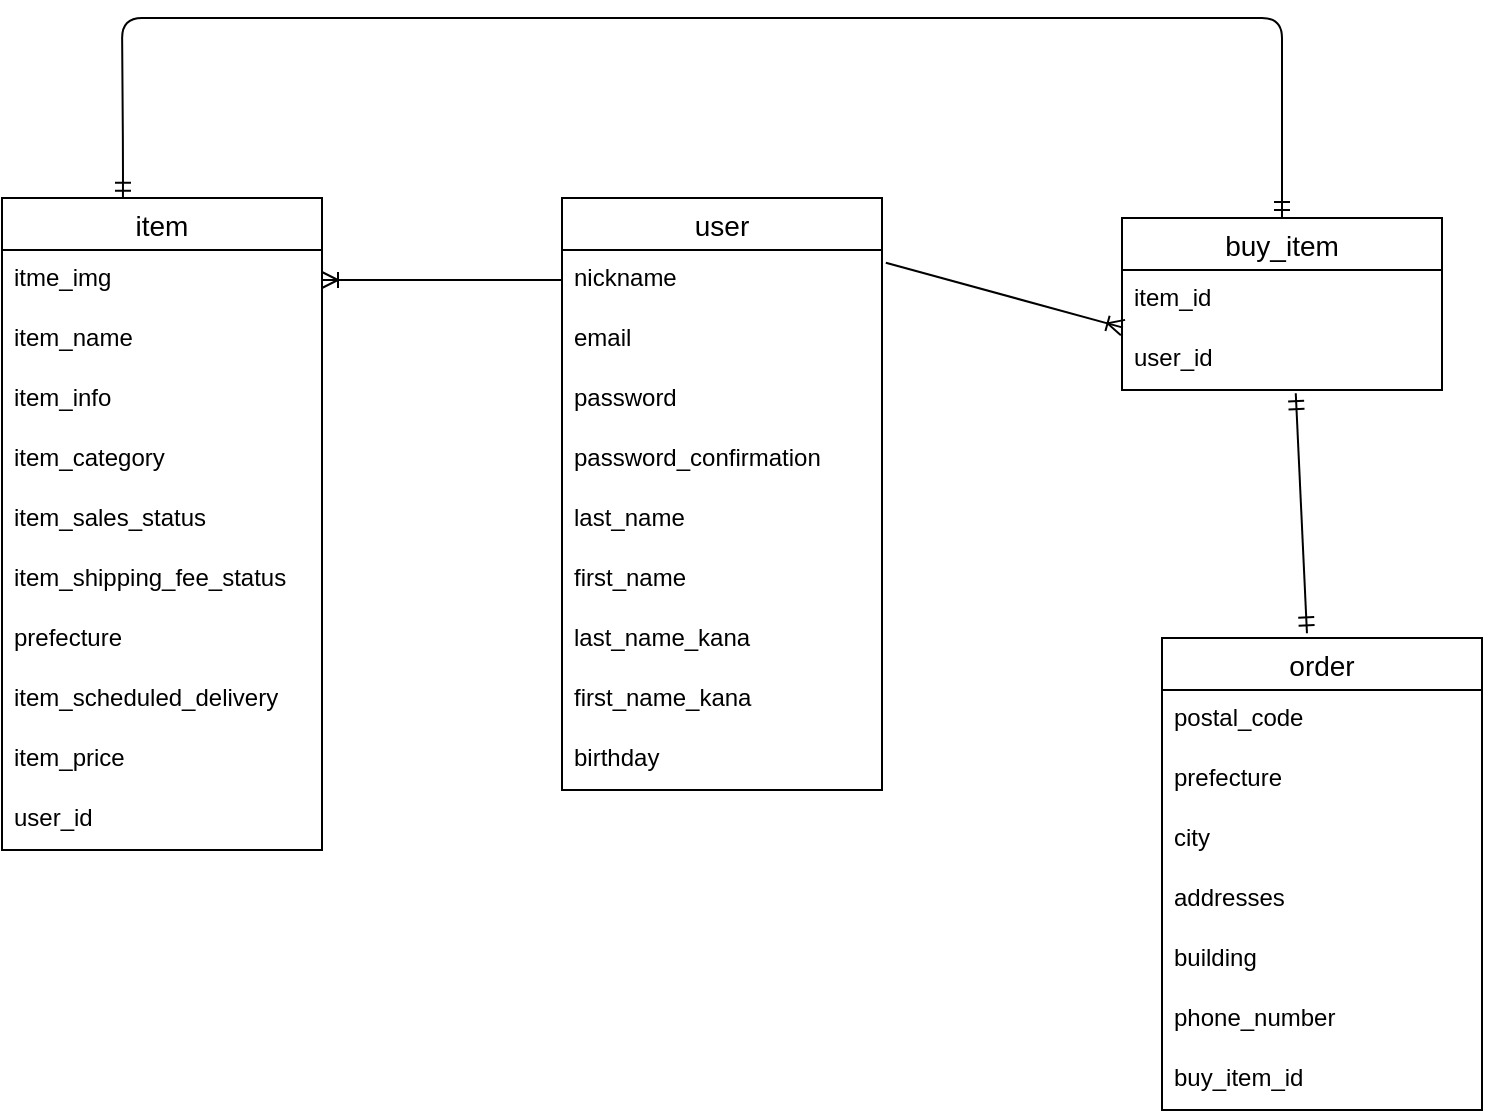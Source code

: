 <mxfile>
    <diagram id="Zqy-RiNalpnEPEmzvBK_" name="ページ1">
        <mxGraphModel dx="1060" dy="563" grid="1" gridSize="10" guides="1" tooltips="1" connect="1" arrows="1" fold="1" page="1" pageScale="1" pageWidth="827" pageHeight="1169" math="0" shadow="0">
            <root>
                <mxCell id="0"/>
                <mxCell id="1" parent="0"/>
                <mxCell id="68" value="item" style="swimlane;fontStyle=0;childLayout=stackLayout;horizontal=1;startSize=26;horizontalStack=0;resizeParent=1;resizeParentMax=0;resizeLast=0;collapsible=1;marginBottom=0;align=center;fontSize=14;" vertex="1" parent="1">
                    <mxGeometry x="40" y="110" width="160" height="326" as="geometry"/>
                </mxCell>
                <mxCell id="123" value="itme_img" style="text;strokeColor=none;fillColor=none;spacingLeft=4;spacingRight=4;overflow=hidden;rotatable=0;points=[[0,0.5],[1,0.5]];portConstraint=eastwest;fontSize=12;" vertex="1" parent="68">
                    <mxGeometry y="26" width="160" height="30" as="geometry"/>
                </mxCell>
                <mxCell id="70" value="item_name" style="text;strokeColor=none;fillColor=none;spacingLeft=4;spacingRight=4;overflow=hidden;rotatable=0;points=[[0,0.5],[1,0.5]];portConstraint=eastwest;fontSize=12;" vertex="1" parent="68">
                    <mxGeometry y="56" width="160" height="30" as="geometry"/>
                </mxCell>
                <mxCell id="71" value="item_info" style="text;strokeColor=none;fillColor=none;spacingLeft=4;spacingRight=4;overflow=hidden;rotatable=0;points=[[0,0.5],[1,0.5]];portConstraint=eastwest;fontSize=12;" vertex="1" parent="68">
                    <mxGeometry y="86" width="160" height="30" as="geometry"/>
                </mxCell>
                <mxCell id="97" value="item_category" style="text;strokeColor=none;fillColor=none;spacingLeft=4;spacingRight=4;overflow=hidden;rotatable=0;points=[[0,0.5],[1,0.5]];portConstraint=eastwest;fontSize=12;" vertex="1" parent="68">
                    <mxGeometry y="116" width="160" height="30" as="geometry"/>
                </mxCell>
                <mxCell id="124" value="item_sales_status" style="text;strokeColor=none;fillColor=none;spacingLeft=4;spacingRight=4;overflow=hidden;rotatable=0;points=[[0,0.5],[1,0.5]];portConstraint=eastwest;fontSize=12;" vertex="1" parent="68">
                    <mxGeometry y="146" width="160" height="30" as="geometry"/>
                </mxCell>
                <mxCell id="98" value="item_shipping_fee_status" style="text;strokeColor=none;fillColor=none;spacingLeft=4;spacingRight=4;overflow=hidden;rotatable=0;points=[[0,0.5],[1,0.5]];portConstraint=eastwest;fontSize=12;" vertex="1" parent="68">
                    <mxGeometry y="176" width="160" height="30" as="geometry"/>
                </mxCell>
                <mxCell id="99" value="prefecture" style="text;strokeColor=none;fillColor=none;spacingLeft=4;spacingRight=4;overflow=hidden;rotatable=0;points=[[0,0.5],[1,0.5]];portConstraint=eastwest;fontSize=12;" vertex="1" parent="68">
                    <mxGeometry y="206" width="160" height="30" as="geometry"/>
                </mxCell>
                <mxCell id="100" value="item_scheduled_delivery" style="text;strokeColor=none;fillColor=none;spacingLeft=4;spacingRight=4;overflow=hidden;rotatable=0;points=[[0,0.5],[1,0.5]];portConstraint=eastwest;fontSize=12;" vertex="1" parent="68">
                    <mxGeometry y="236" width="160" height="30" as="geometry"/>
                </mxCell>
                <mxCell id="101" value="item_price" style="text;strokeColor=none;fillColor=none;spacingLeft=4;spacingRight=4;overflow=hidden;rotatable=0;points=[[0,0.5],[1,0.5]];portConstraint=eastwest;fontSize=12;" vertex="1" parent="68">
                    <mxGeometry y="266" width="160" height="30" as="geometry"/>
                </mxCell>
                <mxCell id="129" value="user_id" style="text;strokeColor=none;fillColor=none;spacingLeft=4;spacingRight=4;overflow=hidden;rotatable=0;points=[[0,0.5],[1,0.5]];portConstraint=eastwest;fontSize=12;" vertex="1" parent="68">
                    <mxGeometry y="296" width="160" height="30" as="geometry"/>
                </mxCell>
                <mxCell id="72" value="user" style="swimlane;fontStyle=0;childLayout=stackLayout;horizontal=1;startSize=26;horizontalStack=0;resizeParent=1;resizeParentMax=0;resizeLast=0;collapsible=1;marginBottom=0;align=center;fontSize=14;" vertex="1" parent="1">
                    <mxGeometry x="320" y="110" width="160" height="296" as="geometry"/>
                </mxCell>
                <mxCell id="73" value="nickname" style="text;strokeColor=none;fillColor=none;spacingLeft=4;spacingRight=4;overflow=hidden;rotatable=0;points=[[0,0.5],[1,0.5]];portConstraint=eastwest;fontSize=12;" vertex="1" parent="72">
                    <mxGeometry y="26" width="160" height="30" as="geometry"/>
                </mxCell>
                <mxCell id="74" value="email" style="text;strokeColor=none;fillColor=none;spacingLeft=4;spacingRight=4;overflow=hidden;rotatable=0;points=[[0,0.5],[1,0.5]];portConstraint=eastwest;fontSize=12;" vertex="1" parent="72">
                    <mxGeometry y="56" width="160" height="30" as="geometry"/>
                </mxCell>
                <mxCell id="75" value="password" style="text;strokeColor=none;fillColor=none;spacingLeft=4;spacingRight=4;overflow=hidden;rotatable=0;points=[[0,0.5],[1,0.5]];portConstraint=eastwest;fontSize=12;" vertex="1" parent="72">
                    <mxGeometry y="86" width="160" height="30" as="geometry"/>
                </mxCell>
                <mxCell id="102" value="password_confirmation" style="text;strokeColor=none;fillColor=none;spacingLeft=4;spacingRight=4;overflow=hidden;rotatable=0;points=[[0,0.5],[1,0.5]];portConstraint=eastwest;fontSize=12;" vertex="1" parent="72">
                    <mxGeometry y="116" width="160" height="30" as="geometry"/>
                </mxCell>
                <mxCell id="103" value="last_name" style="text;strokeColor=none;fillColor=none;spacingLeft=4;spacingRight=4;overflow=hidden;rotatable=0;points=[[0,0.5],[1,0.5]];portConstraint=eastwest;fontSize=12;" vertex="1" parent="72">
                    <mxGeometry y="146" width="160" height="30" as="geometry"/>
                </mxCell>
                <mxCell id="104" value="first_name" style="text;strokeColor=none;fillColor=none;spacingLeft=4;spacingRight=4;overflow=hidden;rotatable=0;points=[[0,0.5],[1,0.5]];portConstraint=eastwest;fontSize=12;" vertex="1" parent="72">
                    <mxGeometry y="176" width="160" height="30" as="geometry"/>
                </mxCell>
                <mxCell id="105" value="last_name_kana" style="text;strokeColor=none;fillColor=none;spacingLeft=4;spacingRight=4;overflow=hidden;rotatable=0;points=[[0,0.5],[1,0.5]];portConstraint=eastwest;fontSize=12;" vertex="1" parent="72">
                    <mxGeometry y="206" width="160" height="30" as="geometry"/>
                </mxCell>
                <mxCell id="106" value="first_name_kana" style="text;strokeColor=none;fillColor=none;spacingLeft=4;spacingRight=4;overflow=hidden;rotatable=0;points=[[0,0.5],[1,0.5]];portConstraint=eastwest;fontSize=12;" vertex="1" parent="72">
                    <mxGeometry y="236" width="160" height="30" as="geometry"/>
                </mxCell>
                <mxCell id="107" value="birthday" style="text;strokeColor=none;fillColor=none;spacingLeft=4;spacingRight=4;overflow=hidden;rotatable=0;points=[[0,0.5],[1,0.5]];portConstraint=eastwest;fontSize=12;" vertex="1" parent="72">
                    <mxGeometry y="266" width="160" height="30" as="geometry"/>
                </mxCell>
                <mxCell id="80" value="order" style="swimlane;fontStyle=0;childLayout=stackLayout;horizontal=1;startSize=26;horizontalStack=0;resizeParent=1;resizeParentMax=0;resizeLast=0;collapsible=1;marginBottom=0;align=center;fontSize=14;" vertex="1" parent="1">
                    <mxGeometry x="620" y="330" width="160" height="236" as="geometry"/>
                </mxCell>
                <mxCell id="108" value="postal_code" style="text;strokeColor=none;fillColor=none;spacingLeft=4;spacingRight=4;overflow=hidden;rotatable=0;points=[[0,0.5],[1,0.5]];portConstraint=eastwest;fontSize=12;" vertex="1" parent="80">
                    <mxGeometry y="26" width="160" height="30" as="geometry"/>
                </mxCell>
                <mxCell id="109" value="prefecture" style="text;strokeColor=none;fillColor=none;spacingLeft=4;spacingRight=4;overflow=hidden;rotatable=0;points=[[0,0.5],[1,0.5]];portConstraint=eastwest;fontSize=12;" vertex="1" parent="80">
                    <mxGeometry y="56" width="160" height="30" as="geometry"/>
                </mxCell>
                <mxCell id="110" value="city" style="text;strokeColor=none;fillColor=none;spacingLeft=4;spacingRight=4;overflow=hidden;rotatable=0;points=[[0,0.5],[1,0.5]];portConstraint=eastwest;fontSize=12;" vertex="1" parent="80">
                    <mxGeometry y="86" width="160" height="30" as="geometry"/>
                </mxCell>
                <mxCell id="111" value="addresses" style="text;strokeColor=none;fillColor=none;spacingLeft=4;spacingRight=4;overflow=hidden;rotatable=0;points=[[0,0.5],[1,0.5]];portConstraint=eastwest;fontSize=12;" vertex="1" parent="80">
                    <mxGeometry y="116" width="160" height="30" as="geometry"/>
                </mxCell>
                <mxCell id="112" value="building" style="text;strokeColor=none;fillColor=none;spacingLeft=4;spacingRight=4;overflow=hidden;rotatable=0;points=[[0,0.5],[1,0.5]];portConstraint=eastwest;fontSize=12;" vertex="1" parent="80">
                    <mxGeometry y="146" width="160" height="30" as="geometry"/>
                </mxCell>
                <mxCell id="113" value="phone_number" style="text;strokeColor=none;fillColor=none;spacingLeft=4;spacingRight=4;overflow=hidden;rotatable=0;points=[[0,0.5],[1,0.5]];portConstraint=eastwest;fontSize=12;" vertex="1" parent="80">
                    <mxGeometry y="176" width="160" height="30" as="geometry"/>
                </mxCell>
                <mxCell id="152" value="buy_item_id" style="text;strokeColor=none;fillColor=none;spacingLeft=4;spacingRight=4;overflow=hidden;rotatable=0;points=[[0,0.5],[1,0.5]];portConstraint=eastwest;fontSize=12;" vertex="1" parent="80">
                    <mxGeometry y="206" width="160" height="30" as="geometry"/>
                </mxCell>
                <mxCell id="118" value="" style="fontSize=12;html=1;endArrow=ERoneToMany;entryX=1;entryY=0.5;entryDx=0;entryDy=0;exitX=0;exitY=0.5;exitDx=0;exitDy=0;" edge="1" parent="1" source="73" target="123">
                    <mxGeometry width="100" height="100" relative="1" as="geometry">
                        <mxPoint x="290" y="150" as="sourcePoint"/>
                        <mxPoint x="200" y="181" as="targetPoint"/>
                    </mxGeometry>
                </mxCell>
                <mxCell id="136" value="buy_item" style="swimlane;fontStyle=0;childLayout=stackLayout;horizontal=1;startSize=26;horizontalStack=0;resizeParent=1;resizeParentMax=0;resizeLast=0;collapsible=1;marginBottom=0;align=center;fontSize=14;" vertex="1" parent="1">
                    <mxGeometry x="600" y="120" width="160" height="86" as="geometry"/>
                </mxCell>
                <mxCell id="149" value="item_id" style="text;strokeColor=none;fillColor=none;spacingLeft=4;spacingRight=4;overflow=hidden;rotatable=0;points=[[0,0.5],[1,0.5]];portConstraint=eastwest;fontSize=12;" vertex="1" parent="136">
                    <mxGeometry y="26" width="160" height="30" as="geometry"/>
                </mxCell>
                <mxCell id="137" value="user_id" style="text;strokeColor=none;fillColor=none;spacingLeft=4;spacingRight=4;overflow=hidden;rotatable=0;points=[[0,0.5],[1,0.5]];portConstraint=eastwest;fontSize=12;" vertex="1" parent="136">
                    <mxGeometry y="56" width="160" height="30" as="geometry"/>
                </mxCell>
                <mxCell id="140" value="" style="fontSize=12;html=1;endArrow=ERoneToMany;exitX=1.012;exitY=0.213;exitDx=0;exitDy=0;exitPerimeter=0;entryX=0.003;entryY=-0.04;entryDx=0;entryDy=0;entryPerimeter=0;" edge="1" parent="1" source="73" target="137">
                    <mxGeometry width="100" height="100" relative="1" as="geometry">
                        <mxPoint x="680.546" y="206" as="sourcePoint"/>
                        <mxPoint x="590" y="151" as="targetPoint"/>
                    </mxGeometry>
                </mxCell>
                <mxCell id="147" value="" style="edgeStyle=orthogonalEdgeStyle;fontSize=12;html=1;endArrow=ERmandOne;startArrow=ERmandOne;exitX=0.378;exitY=0.001;exitDx=0;exitDy=0;exitPerimeter=0;entryX=0.5;entryY=0;entryDx=0;entryDy=0;" edge="1" parent="1" source="68" target="136">
                    <mxGeometry width="100" height="100" relative="1" as="geometry">
                        <mxPoint x="100" y="100" as="sourcePoint"/>
                        <mxPoint x="670" y="20" as="targetPoint"/>
                        <Array as="points">
                            <mxPoint x="101" y="90"/>
                            <mxPoint x="100" y="20"/>
                            <mxPoint x="680" y="20"/>
                        </Array>
                    </mxGeometry>
                </mxCell>
                <mxCell id="148" value="" style="fontSize=12;html=1;endArrow=ERmandOne;startArrow=ERmandOne;entryX=0.543;entryY=1.053;entryDx=0;entryDy=0;entryPerimeter=0;exitX=0.453;exitY=-0.01;exitDx=0;exitDy=0;exitPerimeter=0;" edge="1" parent="1" source="80" target="137">
                    <mxGeometry width="100" height="100" relative="1" as="geometry">
                        <mxPoint x="687" y="320" as="sourcePoint"/>
                        <mxPoint x="480" y="240" as="targetPoint"/>
                    </mxGeometry>
                </mxCell>
            </root>
        </mxGraphModel>
    </diagram>
</mxfile>